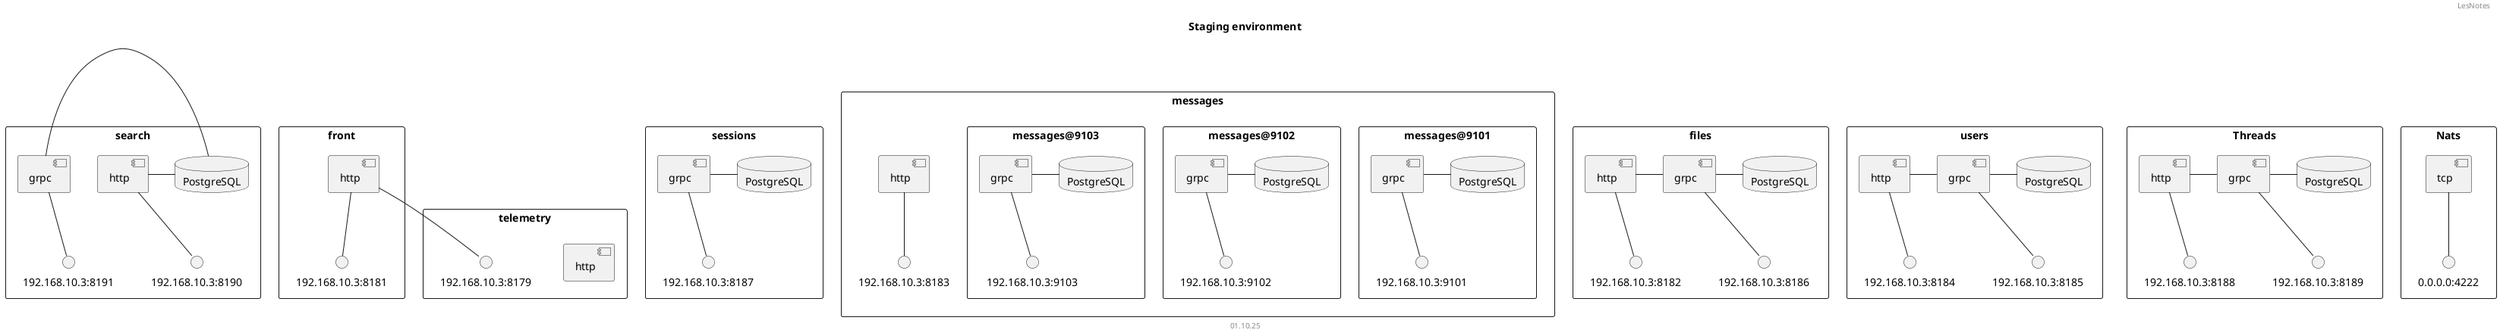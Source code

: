 @startuml

skinparam packageStyle rectangle

top to bottom direction

header LesNotes
title Staging environment

together {
	package users
	package files
	package messages
	package telemetry
	package sessions
	package front
	package search
}

package Front as front {
	component http as front_http
	front_http -- "192.168.10.3:8181"
}

package Telemetry as telemetry {
	component http as telemetry_http
	front_http -- "192.168.10.3:8179"
}

package Users as users {
	component http as users_http
	component grpc as users_grpc
	database PostgreSQL as users_db

	users_http -- "192.168.10.3:8184"
	users_grpc -- "192.168.10.3:8185"

	users_grpc - users_db
	users_http - users_grpc
}

package Files as files {
	component http as files_http
	component grpc as files_grpc
	database PostgreSQL as files_db

	files_http -- "192.168.10.3:8182"
	files_grpc -- "192.168.10.3:8186"

	files_grpc - files_db 
	files_http - files_grpc
}

package Messages as messages {
	component http as messages_http

	messages_http -- "192.168.10.3:8183"

	package "messages@9101" as 9101 {
		component grpc as 9101_grpc
		database PostgreSQL as 9101_db

		9101_grpc -- "192.168.10.3:9101"
		9101_grpc - 9101_db
	}

	package "messages@9102" as 9102 {
		component grpc as 9102_grpc
		database PostgreSQL as 9102_db

		9102_grpc -- "192.168.10.3:9102"
		9102_grpc - 9102_db
	}

	package "messages@9103" as 9103 {
		component grpc as 9103_grpc
		database PostgreSQL as 9103_db

		9103_grpc -- "192.168.10.3:9103"
		9103_grpc - 9103_db
	}
}

package Sessions as sessions {
	component grpc as sessions_grpc
	database PostgreSQL as sessions_db

	sessions_grpc -- "192.168.10.3:8187"

	sessions_grpc - sessions_db
}

package Threads as threads {
	component grpc as threads_grpc
	component http as threads_http
	database PostgreSQL as threads_db

	threads_http -- "192.168.10.3:8188"
	threads_grpc -- "192.168.10.3:8189"

	threads_grpc - threads_db
	threads_http - threads_grpc
}

package Search as search {
	component http as search_http
	component grpc as search_grpc
	database PostgreSQL as search_db

	search_http -- "192.168.10.3:8190"
	search_grpc -- "192.168.10.3:8191"

	search_http - search_db
	search_grpc - search_db
}

package Nats as nats {
	component tcp as nats_tcp

	nats_tcp -- "0.0.0.0:4222"
}

footer 01.10.25
@enduml
